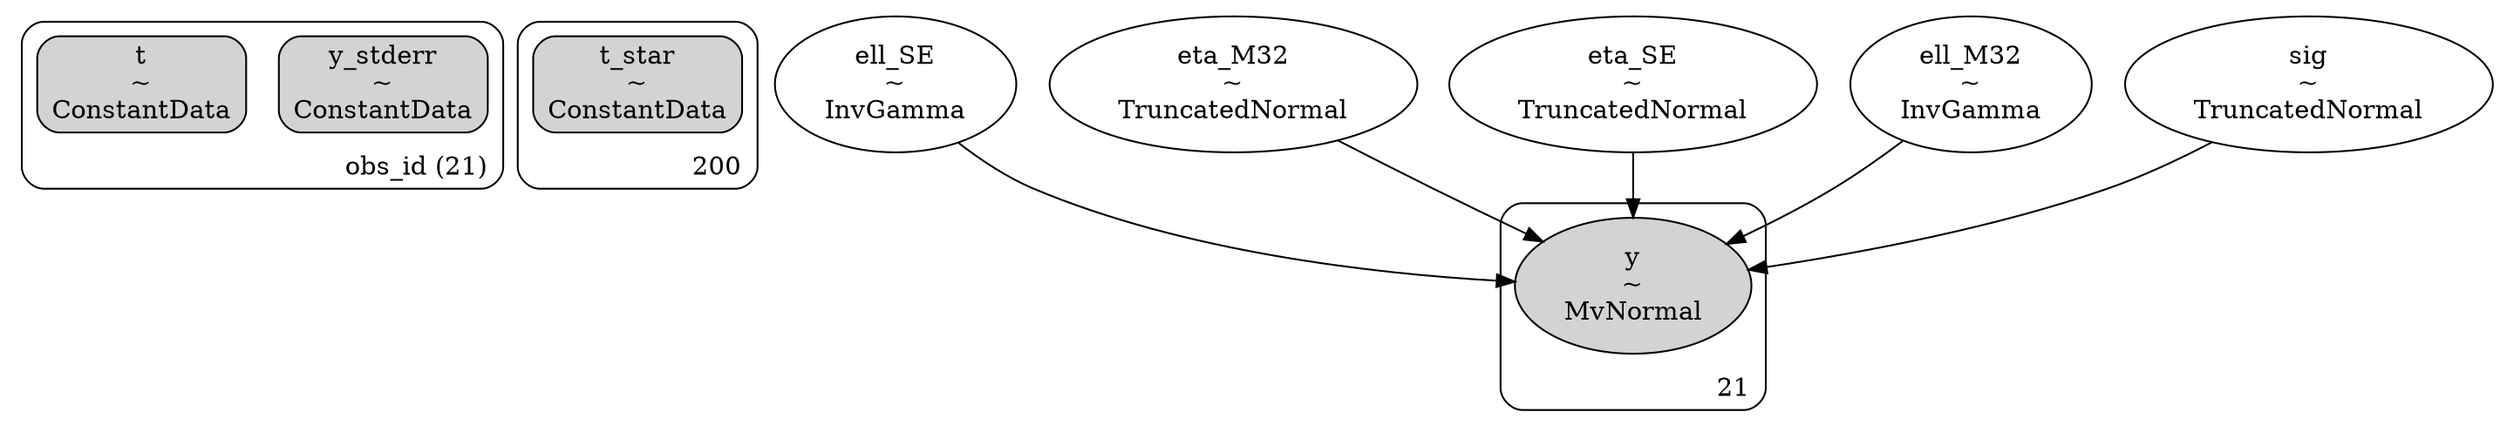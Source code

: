 digraph {
	subgraph "clusterobs_id (21)" {
		y_stderr [label="y_stderr
~
ConstantData" shape=box style="rounded, filled"]
		t [label="t
~
ConstantData" shape=box style="rounded, filled"]
		label="obs_id (21)" labeljust=r labelloc=b style=rounded
	}
	subgraph cluster200 {
		t_star [label="t_star
~
ConstantData" shape=box style="rounded, filled"]
		label=200 labeljust=r labelloc=b style=rounded
	}
	ell_SE [label="ell_SE
~
InvGamma" shape=ellipse]
	eta_M32 [label="eta_M32
~
TruncatedNormal" shape=ellipse]
	eta_SE [label="eta_SE
~
TruncatedNormal" shape=ellipse]
	ell_M32 [label="ell_M32
~
InvGamma" shape=ellipse]
	sig [label="sig
~
TruncatedNormal" shape=ellipse]
	subgraph cluster21 {
		y [label="y
~
MvNormal" shape=ellipse style=filled]
		label=21 labeljust=r labelloc=b style=rounded
	}
	ell_SE -> y
	eta_M32 -> y
	ell_M32 -> y
	eta_SE -> y
	sig -> y
}
